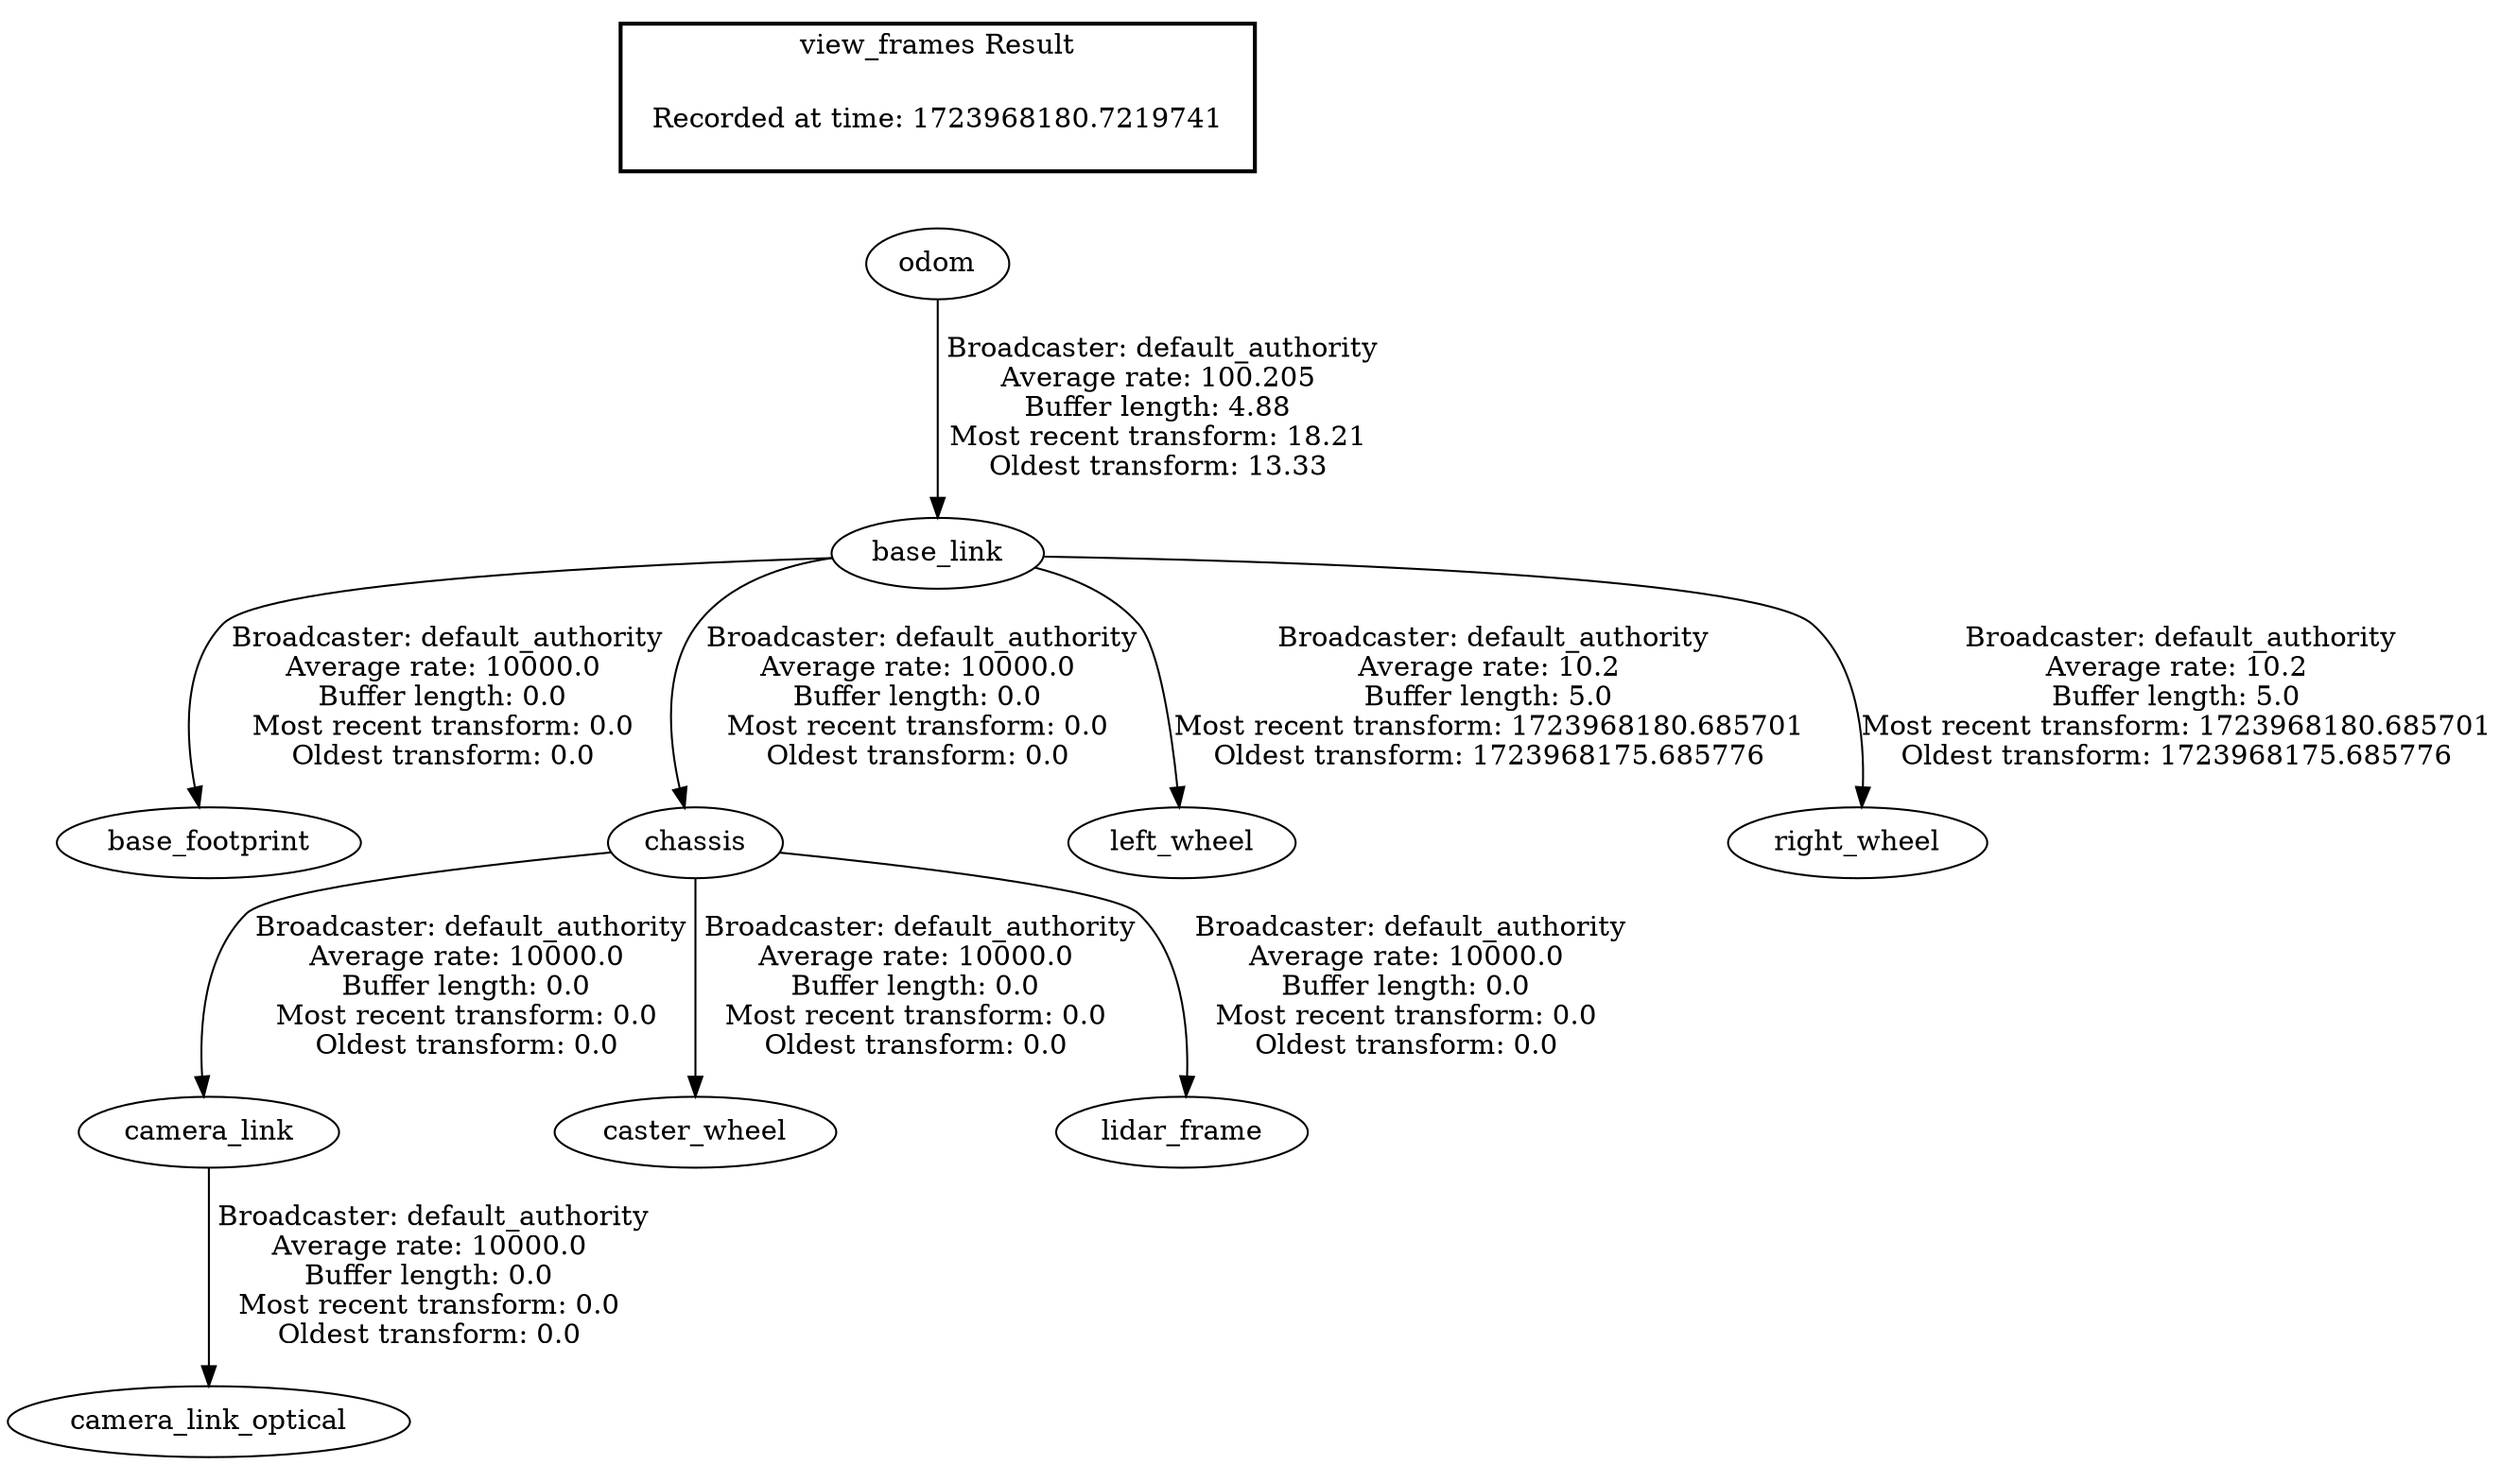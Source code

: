 digraph G {
"odom" -> "base_link"[label=" Broadcaster: default_authority\nAverage rate: 100.205\nBuffer length: 4.88\nMost recent transform: 18.21\nOldest transform: 13.33\n"];
"base_link" -> "base_footprint"[label=" Broadcaster: default_authority\nAverage rate: 10000.0\nBuffer length: 0.0\nMost recent transform: 0.0\nOldest transform: 0.0\n"];
"chassis" -> "camera_link"[label=" Broadcaster: default_authority\nAverage rate: 10000.0\nBuffer length: 0.0\nMost recent transform: 0.0\nOldest transform: 0.0\n"];
"base_link" -> "chassis"[label=" Broadcaster: default_authority\nAverage rate: 10000.0\nBuffer length: 0.0\nMost recent transform: 0.0\nOldest transform: 0.0\n"];
"camera_link" -> "camera_link_optical"[label=" Broadcaster: default_authority\nAverage rate: 10000.0\nBuffer length: 0.0\nMost recent transform: 0.0\nOldest transform: 0.0\n"];
"chassis" -> "caster_wheel"[label=" Broadcaster: default_authority\nAverage rate: 10000.0\nBuffer length: 0.0\nMost recent transform: 0.0\nOldest transform: 0.0\n"];
"chassis" -> "lidar_frame"[label=" Broadcaster: default_authority\nAverage rate: 10000.0\nBuffer length: 0.0\nMost recent transform: 0.0\nOldest transform: 0.0\n"];
"base_link" -> "left_wheel"[label=" Broadcaster: default_authority\nAverage rate: 10.2\nBuffer length: 5.0\nMost recent transform: 1723968180.685701\nOldest transform: 1723968175.685776\n"];
"base_link" -> "right_wheel"[label=" Broadcaster: default_authority\nAverage rate: 10.2\nBuffer length: 5.0\nMost recent transform: 1723968180.685701\nOldest transform: 1723968175.685776\n"];
edge [style=invis];
 subgraph cluster_legend { style=bold; color=black; label ="view_frames Result";
"Recorded at time: 1723968180.7219741"[ shape=plaintext ] ;
}->"odom";
}